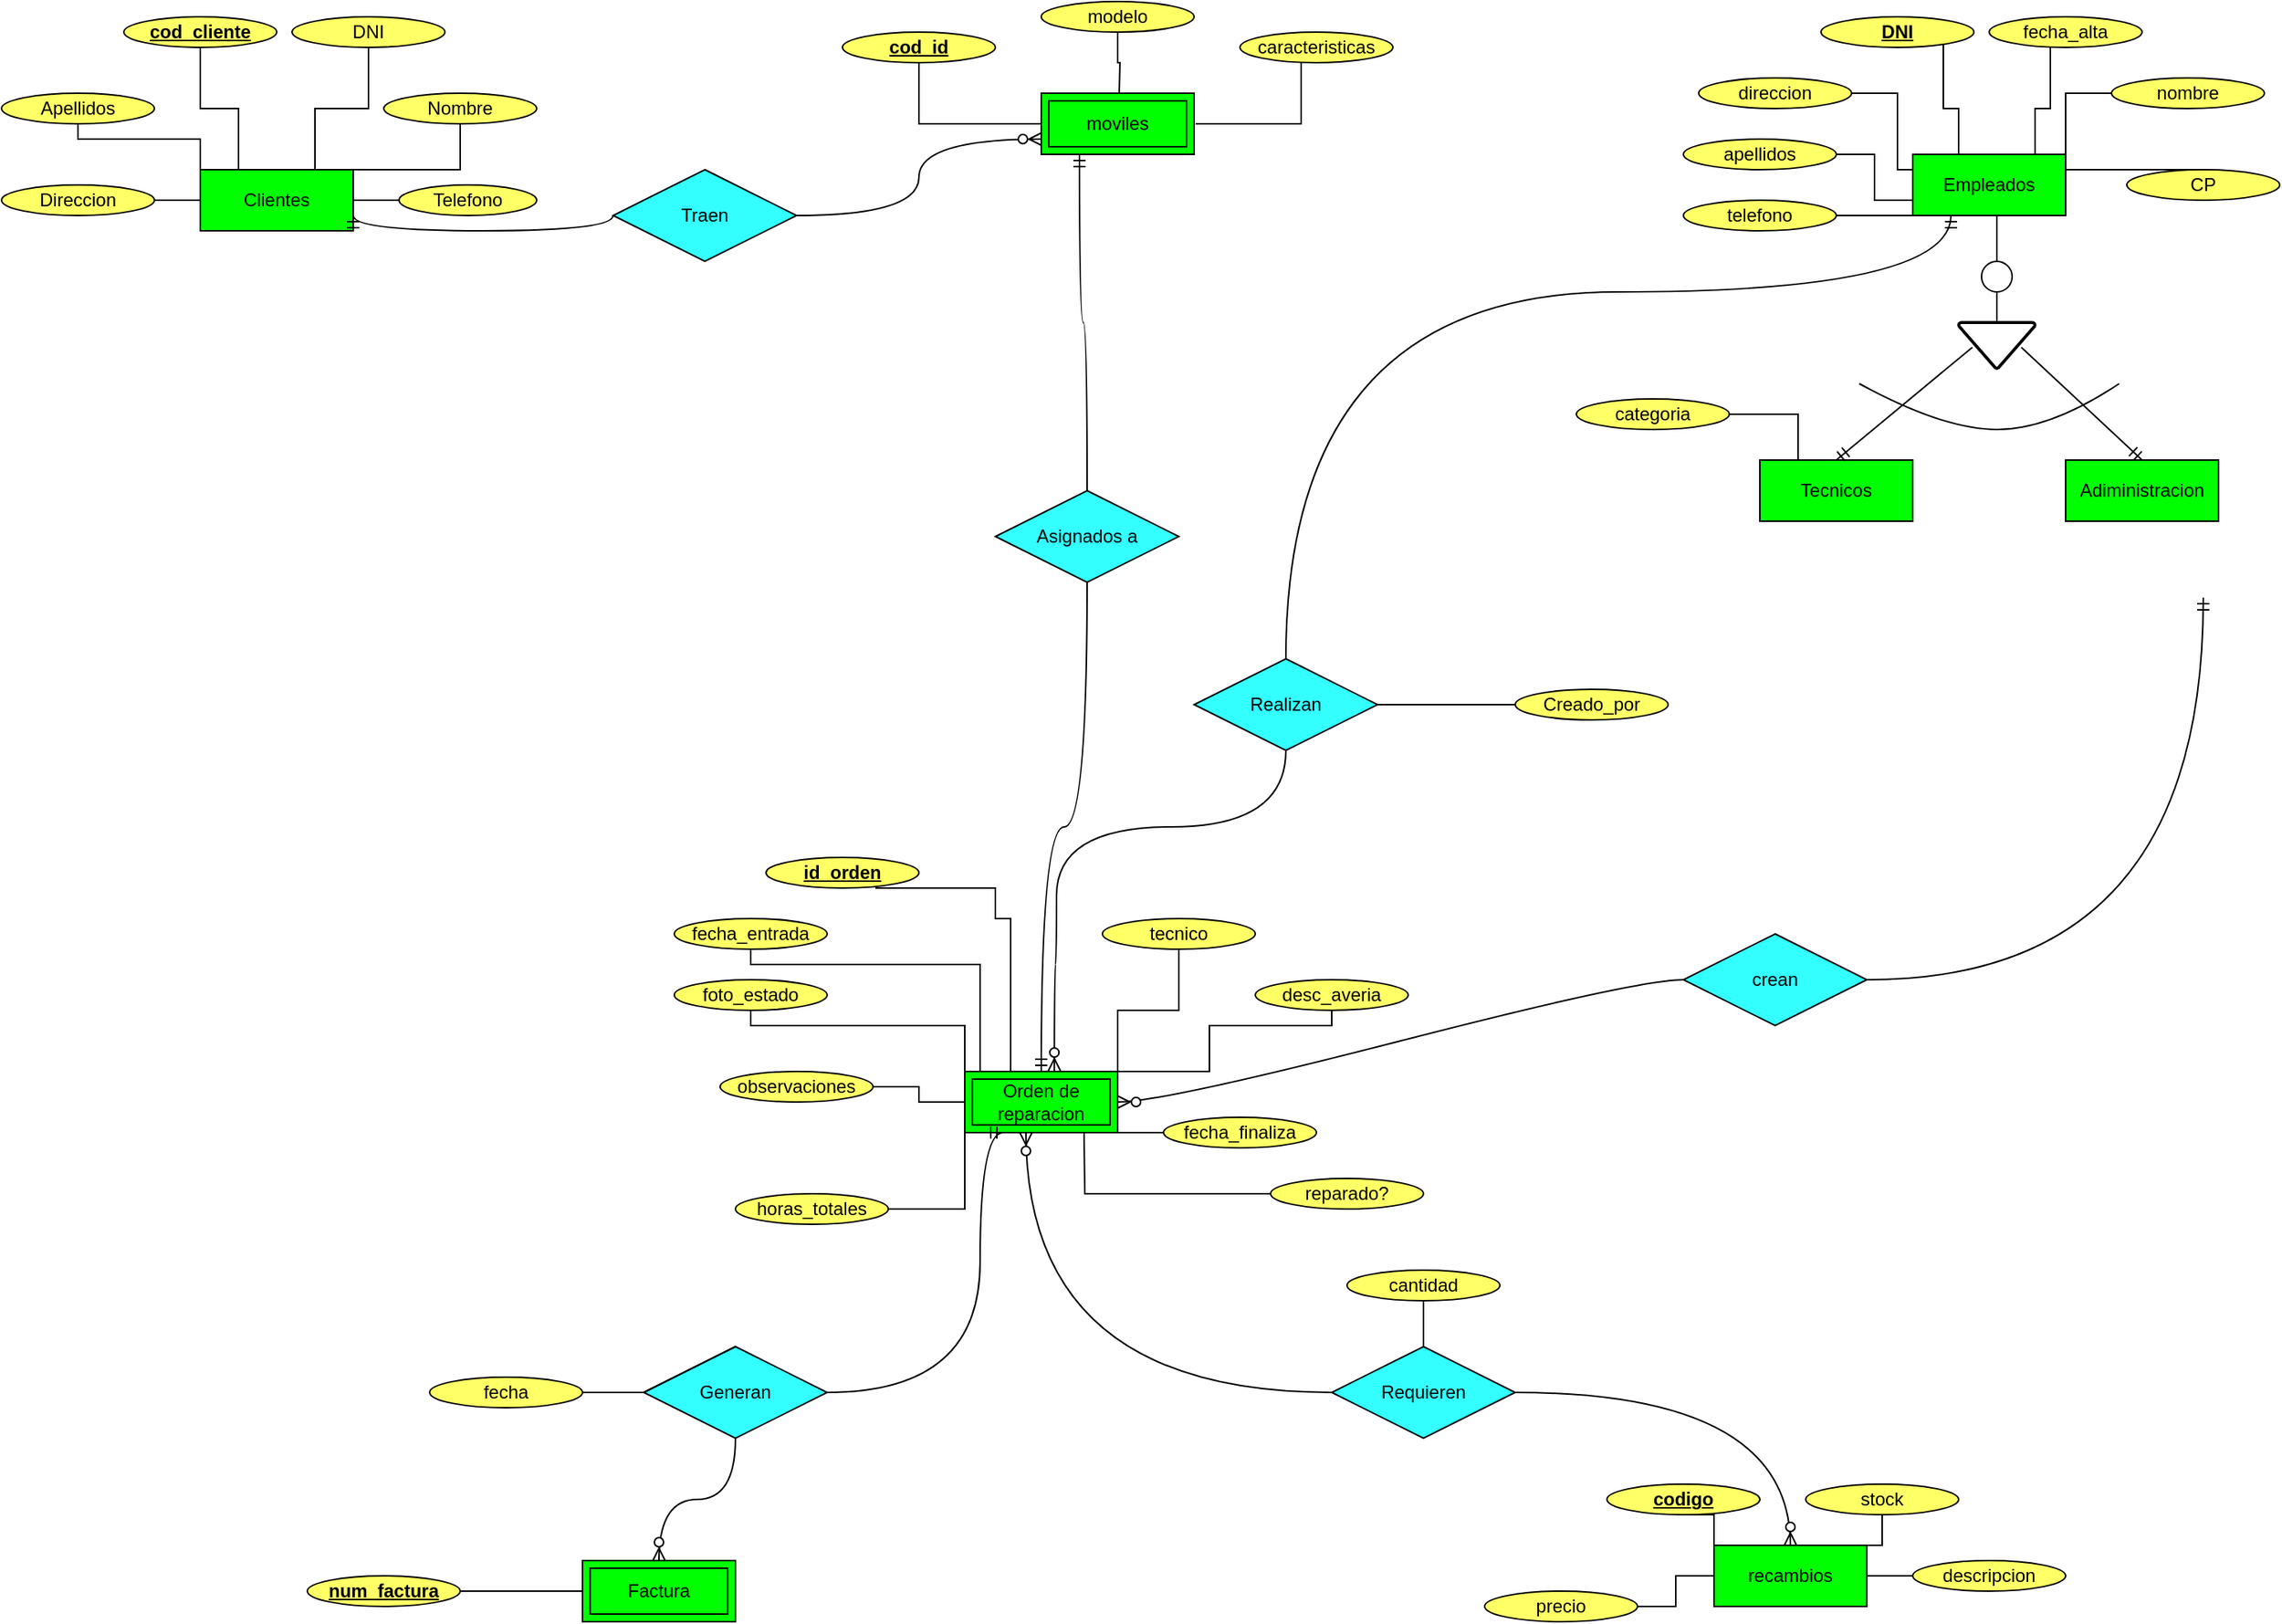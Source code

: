<mxfile version="20.3.0" type="device"><diagram id="C5RBs43oDa-KdzZeNtuy" name="Page-1"><mxGraphModel dx="943" dy="1230" grid="1" gridSize="10" guides="1" tooltips="1" connect="1" arrows="1" fold="1" page="1" pageScale="1" pageWidth="1600" pageHeight="1200" math="0" shadow="0"><root><mxCell id="WIyWlLk6GJQsqaUBKTNV-0"/><mxCell id="WIyWlLk6GJQsqaUBKTNV-1" parent="WIyWlLk6GJQsqaUBKTNV-0"/><mxCell id="R3kaOZERoae6fdx2HZM_-9" value="" style="edgeStyle=orthogonalEdgeStyle;fontSize=12;html=1;endArrow=ERzeroToMany;startArrow=none;rounded=0;curved=1;exitX=0.5;exitY=1;exitDx=0;exitDy=0;entryX=0.586;entryY=-0.01;entryDx=0;entryDy=0;entryPerimeter=0;" parent="WIyWlLk6GJQsqaUBKTNV-1" source="R3kaOZERoae6fdx2HZM_-8" target="Xgpi2IDvOryQFtdn2pMx-37" edge="1"><mxGeometry width="100" height="100" relative="1" as="geometry"><mxPoint x="501" y="381" as="sourcePoint"/><mxPoint x="740" y="700" as="targetPoint"/><Array as="points"><mxPoint x="890" y="570"/><mxPoint x="740" y="570"/><mxPoint x="740" y="660"/><mxPoint x="739" y="660"/></Array></mxGeometry></mxCell><mxCell id="j6VTlfBo22cfBNHT0khT-14" style="edgeStyle=orthogonalEdgeStyle;rounded=0;orthogonalLoop=1;jettySize=auto;html=1;entryX=0;entryY=0.5;entryDx=0;entryDy=0;endArrow=none;endFill=0;" parent="WIyWlLk6GJQsqaUBKTNV-1" source="EpGLU4D8-ue5hCiOP67A-0" target="j6VTlfBo22cfBNHT0khT-6" edge="1"><mxGeometry relative="1" as="geometry"/></mxCell><mxCell id="EpGLU4D8-ue5hCiOP67A-0" value="Clientes" style="whiteSpace=wrap;html=1;align=center;fillColor=#00FF00;" parent="WIyWlLk6GJQsqaUBKTNV-1" vertex="1"><mxGeometry x="180" y="140" width="100" height="40" as="geometry"/></mxCell><mxCell id="j6VTlfBo22cfBNHT0khT-29" value="" style="edgeStyle=orthogonalEdgeStyle;rounded=0;orthogonalLoop=1;jettySize=auto;html=1;endArrow=none;endFill=0;" parent="WIyWlLk6GJQsqaUBKTNV-1" source="Xgpi2IDvOryQFtdn2pMx-37" target="j6VTlfBo22cfBNHT0khT-21" edge="1"><mxGeometry relative="1" as="geometry"><mxPoint x="726" y="730" as="sourcePoint"/><Array as="points"><mxPoint x="690" y="660"/><mxPoint x="540" y="660"/></Array></mxGeometry></mxCell><mxCell id="EpGLU4D8-ue5hCiOP67A-8" value="Tecnicos" style="whiteSpace=wrap;html=1;align=center;fillColor=#00FF00;" parent="WIyWlLk6GJQsqaUBKTNV-1" vertex="1"><mxGeometry x="1200" y="330" width="100" height="40" as="geometry"/></mxCell><mxCell id="Xgpi2IDvOryQFtdn2pMx-35" style="edgeStyle=orthogonalEdgeStyle;rounded=0;orthogonalLoop=1;jettySize=auto;html=1;endArrow=none;endFill=0;entryX=0.25;entryY=0;entryDx=0;entryDy=0;" parent="WIyWlLk6GJQsqaUBKTNV-1" source="j6VTlfBo22cfBNHT0khT-0" target="EpGLU4D8-ue5hCiOP67A-0" edge="1"><mxGeometry relative="1" as="geometry"/></mxCell><mxCell id="j6VTlfBo22cfBNHT0khT-0" value="&lt;b&gt;cod_cliente&lt;/b&gt;" style="ellipse;whiteSpace=wrap;html=1;align=center;fontStyle=4;fillColor=#FFFF66;" parent="WIyWlLk6GJQsqaUBKTNV-1" vertex="1"><mxGeometry x="130" y="40" width="100" height="20" as="geometry"/></mxCell><mxCell id="j6VTlfBo22cfBNHT0khT-11" style="edgeStyle=orthogonalEdgeStyle;rounded=0;orthogonalLoop=1;jettySize=auto;html=1;entryX=0.75;entryY=0;entryDx=0;entryDy=0;endArrow=none;endFill=0;" parent="WIyWlLk6GJQsqaUBKTNV-1" source="j6VTlfBo22cfBNHT0khT-1" target="EpGLU4D8-ue5hCiOP67A-0" edge="1"><mxGeometry relative="1" as="geometry"/></mxCell><mxCell id="j6VTlfBo22cfBNHT0khT-1" value="DNI" style="ellipse;whiteSpace=wrap;html=1;align=center;fillColor=#FFFF66;" parent="WIyWlLk6GJQsqaUBKTNV-1" vertex="1"><mxGeometry x="240" y="40" width="100" height="20" as="geometry"/></mxCell><mxCell id="j6VTlfBo22cfBNHT0khT-7" style="edgeStyle=orthogonalEdgeStyle;rounded=0;orthogonalLoop=1;jettySize=auto;html=1;entryX=0;entryY=0;entryDx=0;entryDy=0;endArrow=none;endFill=0;" parent="WIyWlLk6GJQsqaUBKTNV-1" source="j6VTlfBo22cfBNHT0khT-3" target="EpGLU4D8-ue5hCiOP67A-0" edge="1"><mxGeometry relative="1" as="geometry"><Array as="points"><mxPoint x="100" y="120"/><mxPoint x="180" y="120"/></Array></mxGeometry></mxCell><mxCell id="j6VTlfBo22cfBNHT0khT-3" value="Apellidos" style="ellipse;whiteSpace=wrap;html=1;align=center;fillColor=#FFFF66;" parent="WIyWlLk6GJQsqaUBKTNV-1" vertex="1"><mxGeometry x="50" y="90" width="100" height="20" as="geometry"/></mxCell><mxCell id="j6VTlfBo22cfBNHT0khT-13" style="edgeStyle=orthogonalEdgeStyle;rounded=0;orthogonalLoop=1;jettySize=auto;html=1;entryX=1;entryY=0;entryDx=0;entryDy=0;endArrow=none;endFill=0;" parent="WIyWlLk6GJQsqaUBKTNV-1" source="j6VTlfBo22cfBNHT0khT-4" target="EpGLU4D8-ue5hCiOP67A-0" edge="1"><mxGeometry relative="1" as="geometry"><Array as="points"><mxPoint x="350" y="140"/></Array></mxGeometry></mxCell><mxCell id="j6VTlfBo22cfBNHT0khT-4" value="Nombre" style="ellipse;whiteSpace=wrap;html=1;align=center;fillColor=#FFFF66;" parent="WIyWlLk6GJQsqaUBKTNV-1" vertex="1"><mxGeometry x="300" y="90" width="100" height="20" as="geometry"/></mxCell><mxCell id="j6VTlfBo22cfBNHT0khT-8" value="" style="edgeStyle=orthogonalEdgeStyle;rounded=0;orthogonalLoop=1;jettySize=auto;html=1;endArrow=none;endFill=0;" parent="WIyWlLk6GJQsqaUBKTNV-1" source="j6VTlfBo22cfBNHT0khT-5" target="EpGLU4D8-ue5hCiOP67A-0" edge="1"><mxGeometry relative="1" as="geometry"/></mxCell><mxCell id="j6VTlfBo22cfBNHT0khT-5" value="Direccion" style="ellipse;whiteSpace=wrap;html=1;align=center;fillColor=#FFFF66;" parent="WIyWlLk6GJQsqaUBKTNV-1" vertex="1"><mxGeometry x="50" y="150" width="100" height="20" as="geometry"/></mxCell><mxCell id="j6VTlfBo22cfBNHT0khT-6" value="Telefono" style="ellipse;whiteSpace=wrap;html=1;align=center;fillColor=#FFFF66;" parent="WIyWlLk6GJQsqaUBKTNV-1" vertex="1"><mxGeometry x="310" y="150" width="90" height="20" as="geometry"/></mxCell><mxCell id="j6VTlfBo22cfBNHT0khT-18" style="edgeStyle=orthogonalEdgeStyle;rounded=0;orthogonalLoop=1;jettySize=auto;html=1;entryX=0;entryY=0.5;entryDx=0;entryDy=0;endArrow=none;endFill=0;" parent="WIyWlLk6GJQsqaUBKTNV-1" edge="1"><mxGeometry relative="1" as="geometry"><mxPoint x="651" y="70" as="sourcePoint"/><Array as="points"><mxPoint x="650" y="110"/></Array><mxPoint x="731" y="110" as="targetPoint"/></mxGeometry></mxCell><mxCell id="j6VTlfBo22cfBNHT0khT-20" value="" style="edgeStyle=orthogonalEdgeStyle;rounded=0;orthogonalLoop=1;jettySize=auto;html=1;endArrow=none;endFill=0;" parent="WIyWlLk6GJQsqaUBKTNV-1" source="j6VTlfBo22cfBNHT0khT-16" edge="1"><mxGeometry relative="1" as="geometry"><mxPoint x="781" y="90" as="targetPoint"/></mxGeometry></mxCell><mxCell id="j6VTlfBo22cfBNHT0khT-16" value="modelo" style="ellipse;whiteSpace=wrap;html=1;align=center;fillColor=#FFFF66;" parent="WIyWlLk6GJQsqaUBKTNV-1" vertex="1"><mxGeometry x="730" y="30" width="100" height="20" as="geometry"/></mxCell><mxCell id="j6VTlfBo22cfBNHT0khT-19" style="edgeStyle=orthogonalEdgeStyle;rounded=0;orthogonalLoop=1;jettySize=auto;html=1;entryX=1;entryY=0.5;entryDx=0;entryDy=0;endArrow=none;endFill=0;" parent="WIyWlLk6GJQsqaUBKTNV-1" source="j6VTlfBo22cfBNHT0khT-17" edge="1"><mxGeometry relative="1" as="geometry"><Array as="points"><mxPoint x="900" y="110"/></Array><mxPoint x="831" y="110" as="targetPoint"/></mxGeometry></mxCell><mxCell id="j6VTlfBo22cfBNHT0khT-17" value="caracteristicas" style="ellipse;whiteSpace=wrap;html=1;align=center;fillColor=#FFFF66;" parent="WIyWlLk6GJQsqaUBKTNV-1" vertex="1"><mxGeometry x="860" y="50" width="100" height="20" as="geometry"/></mxCell><mxCell id="j6VTlfBo22cfBNHT0khT-21" value="fecha_entrada" style="ellipse;whiteSpace=wrap;html=1;align=center;fillColor=#FFFF66;" parent="WIyWlLk6GJQsqaUBKTNV-1" vertex="1"><mxGeometry x="490" y="630" width="100" height="20" as="geometry"/></mxCell><mxCell id="j6VTlfBo22cfBNHT0khT-30" style="edgeStyle=orthogonalEdgeStyle;rounded=0;orthogonalLoop=1;jettySize=auto;html=1;entryX=0;entryY=0;entryDx=0;entryDy=0;endArrow=none;endFill=0;" parent="WIyWlLk6GJQsqaUBKTNV-1" source="j6VTlfBo22cfBNHT0khT-22" target="Xgpi2IDvOryQFtdn2pMx-37" edge="1"><mxGeometry relative="1" as="geometry"><Array as="points"><mxPoint x="540" y="700"/><mxPoint x="680" y="700"/></Array><mxPoint x="676" y="730" as="targetPoint"/></mxGeometry></mxCell><mxCell id="j6VTlfBo22cfBNHT0khT-22" value="foto_estado" style="ellipse;whiteSpace=wrap;html=1;align=center;fillColor=#FFFF66;" parent="WIyWlLk6GJQsqaUBKTNV-1" vertex="1"><mxGeometry x="490" y="670" width="100" height="20" as="geometry"/></mxCell><mxCell id="j6VTlfBo22cfBNHT0khT-32" style="edgeStyle=orthogonalEdgeStyle;rounded=0;orthogonalLoop=1;jettySize=auto;html=1;endArrow=none;endFill=0;entryX=1;entryY=0;entryDx=0;entryDy=0;" parent="WIyWlLk6GJQsqaUBKTNV-1" source="j6VTlfBo22cfBNHT0khT-24" edge="1"><mxGeometry relative="1" as="geometry"><mxPoint x="776" y="730" as="targetPoint"/><Array as="points"><mxPoint x="920" y="700"/><mxPoint x="840" y="700"/><mxPoint x="840" y="730"/></Array></mxGeometry></mxCell><mxCell id="j6VTlfBo22cfBNHT0khT-24" value="desc_averia" style="ellipse;whiteSpace=wrap;html=1;align=center;fillColor=#FFFF66;" parent="WIyWlLk6GJQsqaUBKTNV-1" vertex="1"><mxGeometry x="870" y="670" width="100" height="20" as="geometry"/></mxCell><mxCell id="j6VTlfBo22cfBNHT0khT-33" value="" style="edgeStyle=orthogonalEdgeStyle;rounded=0;orthogonalLoop=1;jettySize=auto;html=1;endArrow=none;endFill=0;entryX=1;entryY=1;entryDx=0;entryDy=0;" parent="WIyWlLk6GJQsqaUBKTNV-1" source="j6VTlfBo22cfBNHT0khT-25" target="Xgpi2IDvOryQFtdn2pMx-37" edge="1"><mxGeometry relative="1" as="geometry"><mxPoint x="776" y="750" as="targetPoint"/><Array as="points"><mxPoint x="790" y="770"/><mxPoint x="790" y="770"/></Array></mxGeometry></mxCell><mxCell id="j6VTlfBo22cfBNHT0khT-25" value="fecha_finaliza" style="ellipse;whiteSpace=wrap;html=1;align=center;fillColor=#FFFF66;" parent="WIyWlLk6GJQsqaUBKTNV-1" vertex="1"><mxGeometry x="810" y="760" width="100" height="20" as="geometry"/></mxCell><mxCell id="j6VTlfBo22cfBNHT0khT-34" style="edgeStyle=orthogonalEdgeStyle;rounded=0;orthogonalLoop=1;jettySize=auto;html=1;entryX=0;entryY=1;entryDx=0;entryDy=0;endArrow=none;endFill=0;exitX=1;exitY=0.5;exitDx=0;exitDy=0;" parent="WIyWlLk6GJQsqaUBKTNV-1" source="j6VTlfBo22cfBNHT0khT-26" target="Xgpi2IDvOryQFtdn2pMx-37" edge="1"><mxGeometry relative="1" as="geometry"><Array as="points"><mxPoint x="680" y="820"/></Array><mxPoint x="701" y="770" as="targetPoint"/></mxGeometry></mxCell><mxCell id="j6VTlfBo22cfBNHT0khT-26" value="horas_totales" style="ellipse;whiteSpace=wrap;html=1;align=center;fillColor=#FFFF66;" parent="WIyWlLk6GJQsqaUBKTNV-1" vertex="1"><mxGeometry x="530" y="810" width="100" height="20" as="geometry"/></mxCell><mxCell id="j6VTlfBo22cfBNHT0khT-35" style="edgeStyle=orthogonalEdgeStyle;rounded=0;orthogonalLoop=1;jettySize=auto;html=1;entryX=0.82;entryY=1;entryDx=0;entryDy=0;entryPerimeter=0;endArrow=none;endFill=0;" parent="WIyWlLk6GJQsqaUBKTNV-1" source="j6VTlfBo22cfBNHT0khT-27" edge="1"><mxGeometry relative="1" as="geometry"><mxPoint x="758" y="770" as="targetPoint"/></mxGeometry></mxCell><mxCell id="j6VTlfBo22cfBNHT0khT-27" value="reparado?" style="ellipse;whiteSpace=wrap;html=1;align=center;fillColor=#FFFF66;" parent="WIyWlLk6GJQsqaUBKTNV-1" vertex="1"><mxGeometry x="880" y="800" width="100" height="20" as="geometry"/></mxCell><mxCell id="j6VTlfBo22cfBNHT0khT-31" value="" style="edgeStyle=orthogonalEdgeStyle;rounded=0;orthogonalLoop=1;jettySize=auto;html=1;endArrow=none;endFill=0;entryX=0;entryY=0.5;entryDx=0;entryDy=0;" parent="WIyWlLk6GJQsqaUBKTNV-1" source="j6VTlfBo22cfBNHT0khT-28" target="Xgpi2IDvOryQFtdn2pMx-37" edge="1"><mxGeometry relative="1" as="geometry"><mxPoint x="676" y="750" as="targetPoint"/></mxGeometry></mxCell><mxCell id="j6VTlfBo22cfBNHT0khT-28" value="observaciones" style="ellipse;whiteSpace=wrap;html=1;align=center;fillColor=#FFFF66;" parent="WIyWlLk6GJQsqaUBKTNV-1" vertex="1"><mxGeometry x="520" y="730" width="100" height="20" as="geometry"/></mxCell><mxCell id="j6VTlfBo22cfBNHT0khT-36" value="&lt;b&gt;cod_id&lt;/b&gt;" style="ellipse;whiteSpace=wrap;html=1;align=center;fontStyle=4;fillColor=#FFFF66;" parent="WIyWlLk6GJQsqaUBKTNV-1" vertex="1"><mxGeometry x="600" y="50" width="100" height="20" as="geometry"/></mxCell><mxCell id="j6VTlfBo22cfBNHT0khT-38" style="edgeStyle=orthogonalEdgeStyle;rounded=0;orthogonalLoop=1;jettySize=auto;html=1;entryX=1;entryY=0;entryDx=0;entryDy=0;endArrow=none;endFill=0;exitX=0.5;exitY=1;exitDx=0;exitDy=0;" parent="WIyWlLk6GJQsqaUBKTNV-1" source="fPmkA_20vy4M0zo-VJcC-0" target="Xgpi2IDvOryQFtdn2pMx-37" edge="1"><mxGeometry relative="1" as="geometry"><mxPoint x="816" y="650" as="sourcePoint"/><mxPoint x="751" y="730" as="targetPoint"/><Array as="points"><mxPoint x="820" y="650"/><mxPoint x="820" y="690"/><mxPoint x="780" y="690"/></Array></mxGeometry></mxCell><mxCell id="j6VTlfBo22cfBNHT0khT-39" value="recambios" style="whiteSpace=wrap;html=1;align=center;fillColor=#00FF00;" parent="WIyWlLk6GJQsqaUBKTNV-1" vertex="1"><mxGeometry x="1170" y="1040" width="100" height="40" as="geometry"/></mxCell><mxCell id="Xgpi2IDvOryQFtdn2pMx-25" style="edgeStyle=orthogonalEdgeStyle;rounded=0;orthogonalLoop=1;jettySize=auto;html=1;endArrow=none;endFill=0;entryX=0;entryY=0;entryDx=0;entryDy=0;exitX=0.5;exitY=1;exitDx=0;exitDy=0;" parent="WIyWlLk6GJQsqaUBKTNV-1" source="Xgpi2IDvOryQFtdn2pMx-20" target="j6VTlfBo22cfBNHT0khT-39" edge="1"><mxGeometry relative="1" as="geometry"><mxPoint x="1170" y="1041" as="targetPoint"/></mxGeometry></mxCell><mxCell id="Xgpi2IDvOryQFtdn2pMx-20" value="&lt;b&gt;codigo&lt;/b&gt;" style="ellipse;whiteSpace=wrap;html=1;align=center;fontStyle=4;fillColor=#FFFF66;" parent="WIyWlLk6GJQsqaUBKTNV-1" vertex="1"><mxGeometry x="1100" y="1000" width="100" height="20" as="geometry"/></mxCell><mxCell id="Xgpi2IDvOryQFtdn2pMx-27" value="" style="edgeStyle=orthogonalEdgeStyle;rounded=0;orthogonalLoop=1;jettySize=auto;html=1;endArrow=none;endFill=0;exitX=0;exitY=0.5;exitDx=0;exitDy=0;entryX=1;entryY=0.5;entryDx=0;entryDy=0;" parent="WIyWlLk6GJQsqaUBKTNV-1" source="Xgpi2IDvOryQFtdn2pMx-22" target="j6VTlfBo22cfBNHT0khT-39" edge="1"><mxGeometry relative="1" as="geometry"/></mxCell><mxCell id="Xgpi2IDvOryQFtdn2pMx-22" value="descripcion" style="ellipse;whiteSpace=wrap;html=1;align=center;fillColor=#FFFF66;" parent="WIyWlLk6GJQsqaUBKTNV-1" vertex="1"><mxGeometry x="1300" y="1050" width="100" height="20" as="geometry"/></mxCell><mxCell id="Xgpi2IDvOryQFtdn2pMx-26" style="edgeStyle=orthogonalEdgeStyle;rounded=0;orthogonalLoop=1;jettySize=auto;html=1;entryX=1;entryY=0;entryDx=0;entryDy=0;endArrow=none;endFill=0;" parent="WIyWlLk6GJQsqaUBKTNV-1" source="Xgpi2IDvOryQFtdn2pMx-23" target="j6VTlfBo22cfBNHT0khT-39" edge="1"><mxGeometry relative="1" as="geometry"/></mxCell><mxCell id="Xgpi2IDvOryQFtdn2pMx-23" value="stock" style="ellipse;whiteSpace=wrap;html=1;align=center;fillColor=#FFFF66;" parent="WIyWlLk6GJQsqaUBKTNV-1" vertex="1"><mxGeometry x="1230" y="1000" width="100" height="20" as="geometry"/></mxCell><mxCell id="R3kaOZERoae6fdx2HZM_-11" style="edgeStyle=orthogonalEdgeStyle;rounded=0;orthogonalLoop=1;jettySize=auto;html=1;entryX=0;entryY=0.5;entryDx=0;entryDy=0;endArrow=none;endFill=0;exitX=1;exitY=0.5;exitDx=0;exitDy=0;" parent="WIyWlLk6GJQsqaUBKTNV-1" source="Xgpi2IDvOryQFtdn2pMx-24" target="j6VTlfBo22cfBNHT0khT-39" edge="1"><mxGeometry relative="1" as="geometry"/></mxCell><mxCell id="Xgpi2IDvOryQFtdn2pMx-24" value="precio" style="ellipse;whiteSpace=wrap;html=1;align=center;fillColor=#FFFF66;" parent="WIyWlLk6GJQsqaUBKTNV-1" vertex="1"><mxGeometry x="1020" y="1070" width="100" height="20" as="geometry"/></mxCell><mxCell id="Xgpi2IDvOryQFtdn2pMx-41" style="edgeStyle=orthogonalEdgeStyle;rounded=0;orthogonalLoop=1;jettySize=auto;html=1;entryX=0;entryY=0.5;entryDx=0;entryDy=0;endArrow=none;endFill=0;" parent="WIyWlLk6GJQsqaUBKTNV-1" source="Xgpi2IDvOryQFtdn2pMx-29" target="Xgpi2IDvOryQFtdn2pMx-38" edge="1"><mxGeometry relative="1" as="geometry"/></mxCell><mxCell id="Xgpi2IDvOryQFtdn2pMx-29" value="&lt;b&gt;num_factura&lt;/b&gt;" style="ellipse;whiteSpace=wrap;html=1;align=center;fontStyle=4;fillColor=#FFFF66;" parent="WIyWlLk6GJQsqaUBKTNV-1" vertex="1"><mxGeometry x="250" y="1060" width="100" height="20" as="geometry"/></mxCell><mxCell id="Xgpi2IDvOryQFtdn2pMx-42" style="edgeStyle=orthogonalEdgeStyle;rounded=0;orthogonalLoop=1;jettySize=auto;html=1;entryX=0;entryY=0.5;entryDx=0;entryDy=0;endArrow=none;endFill=0;" parent="WIyWlLk6GJQsqaUBKTNV-1" source="Xgpi2IDvOryQFtdn2pMx-30" target="R3kaOZERoae6fdx2HZM_-19" edge="1"><mxGeometry relative="1" as="geometry"/></mxCell><mxCell id="Xgpi2IDvOryQFtdn2pMx-30" value="fecha" style="ellipse;whiteSpace=wrap;html=1;align=center;fillColor=#FFFF66;" parent="WIyWlLk6GJQsqaUBKTNV-1" vertex="1"><mxGeometry x="330" y="930" width="100" height="20" as="geometry"/></mxCell><mxCell id="Xgpi2IDvOryQFtdn2pMx-36" value="moviles" style="shape=ext;margin=3;double=1;whiteSpace=wrap;html=1;align=center;fillColor=#00FF00;" parent="WIyWlLk6GJQsqaUBKTNV-1" vertex="1"><mxGeometry x="730" y="90" width="100" height="40" as="geometry"/></mxCell><mxCell id="Xgpi2IDvOryQFtdn2pMx-37" value="Orden de reparacion" style="shape=ext;margin=3;double=1;whiteSpace=wrap;html=1;align=center;gradientColor=none;fillColor=#00FF00;" parent="WIyWlLk6GJQsqaUBKTNV-1" vertex="1"><mxGeometry x="680" y="730" width="100" height="40" as="geometry"/></mxCell><mxCell id="Xgpi2IDvOryQFtdn2pMx-38" value="Factura" style="shape=ext;margin=3;double=1;whiteSpace=wrap;html=1;align=center;gradientColor=none;fillColor=#00FF00;" parent="WIyWlLk6GJQsqaUBKTNV-1" vertex="1"><mxGeometry x="430" y="1050" width="100" height="40" as="geometry"/></mxCell><mxCell id="fPmkA_20vy4M0zo-VJcC-0" value="tecnico" style="ellipse;whiteSpace=wrap;html=1;align=center;fillColor=#FFFF66;" parent="WIyWlLk6GJQsqaUBKTNV-1" vertex="1"><mxGeometry x="770" y="630" width="100" height="20" as="geometry"/></mxCell><mxCell id="R3kaOZERoae6fdx2HZM_-1" style="edgeStyle=orthogonalEdgeStyle;rounded=0;orthogonalLoop=1;jettySize=auto;html=1;entryX=0.25;entryY=0;entryDx=0;entryDy=0;endArrow=none;endFill=0;exitX=0.72;exitY=0.95;exitDx=0;exitDy=0;exitPerimeter=0;" parent="WIyWlLk6GJQsqaUBKTNV-1" source="R3kaOZERoae6fdx2HZM_-0" target="Xgpi2IDvOryQFtdn2pMx-37" edge="1"><mxGeometry relative="1" as="geometry"><Array as="points"><mxPoint x="700" y="610"/><mxPoint x="700" y="630"/><mxPoint x="710" y="630"/></Array><mxPoint x="690" y="650" as="sourcePoint"/></mxGeometry></mxCell><mxCell id="R3kaOZERoae6fdx2HZM_-0" value="&lt;b&gt;id_orden&lt;/b&gt;" style="ellipse;whiteSpace=wrap;html=1;align=center;fontStyle=4;fillColor=#FFFF66;" parent="WIyWlLk6GJQsqaUBKTNV-1" vertex="1"><mxGeometry x="550" y="590" width="100" height="20" as="geometry"/></mxCell><mxCell id="R3kaOZERoae6fdx2HZM_-5" value="" style="edgeStyle=orthogonalEdgeStyle;fontSize=12;html=1;endArrow=ERzeroToMany;startArrow=none;rounded=0;exitX=1;exitY=0.5;exitDx=0;exitDy=0;entryX=0;entryY=0.75;entryDx=0;entryDy=0;curved=1;" parent="WIyWlLk6GJQsqaUBKTNV-1" source="R3kaOZERoae6fdx2HZM_-2" target="Xgpi2IDvOryQFtdn2pMx-36" edge="1"><mxGeometry width="100" height="100" relative="1" as="geometry"><mxPoint x="286" y="121" as="sourcePoint"/><mxPoint x="386" y="21" as="targetPoint"/></mxGeometry></mxCell><mxCell id="R3kaOZERoae6fdx2HZM_-2" value="Traen" style="shape=rhombus;perimeter=rhombusPerimeter;whiteSpace=wrap;html=1;align=center;fillColor=#33FFFF;" parent="WIyWlLk6GJQsqaUBKTNV-1" vertex="1"><mxGeometry x="450" y="140" width="120" height="60" as="geometry"/></mxCell><mxCell id="R3kaOZERoae6fdx2HZM_-8" value="Realizan" style="shape=rhombus;perimeter=rhombusPerimeter;whiteSpace=wrap;html=1;align=center;fillColor=#33FFFF;" parent="WIyWlLk6GJQsqaUBKTNV-1" vertex="1"><mxGeometry x="830" y="460" width="120" height="60" as="geometry"/></mxCell><mxCell id="R3kaOZERoae6fdx2HZM_-12" value="" style="edgeStyle=orthogonalEdgeStyle;fontSize=12;html=1;endArrow=none;startArrow=ERmandOne;rounded=0;exitX=0.25;exitY=1;exitDx=0;exitDy=0;entryX=0.5;entryY=0;entryDx=0;entryDy=0;curved=1;" parent="WIyWlLk6GJQsqaUBKTNV-1" source="BeIvwaTFbkk_a4rHVheu-7" target="R3kaOZERoae6fdx2HZM_-8" edge="1"><mxGeometry width="100" height="100" relative="1" as="geometry"><mxPoint x="236" y="450" as="sourcePoint"/><mxPoint x="856" y="460" as="targetPoint"/><Array as="points"><mxPoint x="1325" y="220"/><mxPoint x="890" y="220"/></Array></mxGeometry></mxCell><mxCell id="R3kaOZERoae6fdx2HZM_-15" value="Requieren" style="shape=rhombus;perimeter=rhombusPerimeter;whiteSpace=wrap;html=1;align=center;fillColor=#33FFFF;" parent="WIyWlLk6GJQsqaUBKTNV-1" vertex="1"><mxGeometry x="920" y="910" width="120" height="60" as="geometry"/></mxCell><mxCell id="R3kaOZERoae6fdx2HZM_-16" value="" style="edgeStyle=orthogonalEdgeStyle;fontSize=12;html=1;endArrow=ERzeroToMany;endFill=1;rounded=0;curved=1;exitX=0;exitY=0.5;exitDx=0;exitDy=0;" parent="WIyWlLk6GJQsqaUBKTNV-1" source="R3kaOZERoae6fdx2HZM_-15" target="Xgpi2IDvOryQFtdn2pMx-37" edge="1"><mxGeometry width="100" height="100" relative="1" as="geometry"><mxPoint x="994" y="481" as="sourcePoint"/><mxPoint x="720" y="810" as="targetPoint"/><Array as="points"><mxPoint x="720" y="940"/></Array></mxGeometry></mxCell><mxCell id="R3kaOZERoae6fdx2HZM_-17" value="" style="edgeStyle=orthogonalEdgeStyle;fontSize=12;html=1;endArrow=ERzeroToMany;endFill=1;rounded=0;curved=1;entryX=0.5;entryY=0;entryDx=0;entryDy=0;exitX=1;exitY=0.5;exitDx=0;exitDy=0;" parent="WIyWlLk6GJQsqaUBKTNV-1" source="R3kaOZERoae6fdx2HZM_-15" target="j6VTlfBo22cfBNHT0khT-39" edge="1"><mxGeometry width="100" height="100" relative="1" as="geometry"><mxPoint x="1185" y="962" as="sourcePoint"/><mxPoint x="1185" y="861" as="targetPoint"/></mxGeometry></mxCell><mxCell id="R3kaOZERoae6fdx2HZM_-18" value="" style="edgeStyle=orthogonalEdgeStyle;fontSize=12;html=1;endArrow=ERmandOne;rounded=0;curved=1;entryX=1;entryY=0.75;entryDx=0;entryDy=0;exitX=0;exitY=0.5;exitDx=0;exitDy=0;" parent="WIyWlLk6GJQsqaUBKTNV-1" source="R3kaOZERoae6fdx2HZM_-2" target="EpGLU4D8-ue5hCiOP67A-0" edge="1"><mxGeometry width="100" height="100" relative="1" as="geometry"><mxPoint x="395" y="299" as="sourcePoint"/><mxPoint x="495" y="199" as="targetPoint"/><Array as="points"><mxPoint x="450" y="180"/><mxPoint x="280" y="180"/></Array></mxGeometry></mxCell><mxCell id="R3kaOZERoae6fdx2HZM_-19" value="Generan" style="shape=rhombus;perimeter=rhombusPerimeter;whiteSpace=wrap;html=1;align=center;fillColor=#33FFFF;" parent="WIyWlLk6GJQsqaUBKTNV-1" vertex="1"><mxGeometry x="470" y="910" width="120" height="60" as="geometry"/></mxCell><mxCell id="R3kaOZERoae6fdx2HZM_-20" value="" style="edgeStyle=orthogonalEdgeStyle;fontSize=12;html=1;endArrow=ERmandOne;rounded=0;curved=1;entryX=0.25;entryY=1;entryDx=0;entryDy=0;exitX=1;exitY=0.5;exitDx=0;exitDy=0;" parent="WIyWlLk6GJQsqaUBKTNV-1" source="R3kaOZERoae6fdx2HZM_-19" target="Xgpi2IDvOryQFtdn2pMx-37" edge="1"><mxGeometry width="100" height="100" relative="1" as="geometry"><mxPoint x="579" y="531" as="sourcePoint"/><mxPoint x="679" y="431" as="targetPoint"/><Array as="points"><mxPoint x="690" y="940"/><mxPoint x="690" y="770"/></Array></mxGeometry></mxCell><mxCell id="R3kaOZERoae6fdx2HZM_-26" value="" style="edgeStyle=orthogonalEdgeStyle;fontSize=12;html=1;endArrow=ERmandOne;rounded=0;curved=1;entryX=0.25;entryY=1;entryDx=0;entryDy=0;exitX=0.5;exitY=0;exitDx=0;exitDy=0;" parent="WIyWlLk6GJQsqaUBKTNV-1" source="H5Hl3O7vHP5taEDsqnTO-0" target="Xgpi2IDvOryQFtdn2pMx-36" edge="1"><mxGeometry width="100" height="100" relative="1" as="geometry"><mxPoint x="1010" y="150" as="sourcePoint"/><mxPoint x="909" y="129.97" as="targetPoint"/></mxGeometry></mxCell><mxCell id="R3kaOZERoae6fdx2HZM_-27" value="" style="edgeStyle=orthogonalEdgeStyle;fontSize=12;html=1;endArrow=ERmandOne;rounded=0;curved=1;entryX=0.5;entryY=0;entryDx=0;entryDy=0;exitX=0.5;exitY=1;exitDx=0;exitDy=0;" parent="WIyWlLk6GJQsqaUBKTNV-1" source="H5Hl3O7vHP5taEDsqnTO-0" target="Xgpi2IDvOryQFtdn2pMx-37" edge="1"><mxGeometry width="100" height="100" relative="1" as="geometry"><mxPoint x="950.0" y="180.0" as="sourcePoint"/><mxPoint x="909" y="170" as="targetPoint"/></mxGeometry></mxCell><mxCell id="BeIvwaTFbkk_a4rHVheu-4" value="" style="edgeStyle=orthogonalEdgeStyle;rounded=0;orthogonalLoop=1;jettySize=auto;html=1;endArrow=none;endFill=0;entryX=0.5;entryY=0;entryDx=0;entryDy=0;exitX=0.5;exitY=1;exitDx=0;exitDy=0;" parent="WIyWlLk6GJQsqaUBKTNV-1" source="BeIvwaTFbkk_a4rHVheu-0" target="R3kaOZERoae6fdx2HZM_-15" edge="1"><mxGeometry relative="1" as="geometry"/></mxCell><mxCell id="BeIvwaTFbkk_a4rHVheu-0" value="cantidad" style="ellipse;whiteSpace=wrap;html=1;align=center;fillColor=#FFFF66;" parent="WIyWlLk6GJQsqaUBKTNV-1" vertex="1"><mxGeometry x="930" y="860" width="100" height="20" as="geometry"/></mxCell><mxCell id="BeIvwaTFbkk_a4rHVheu-5" value="" style="edgeStyle=orthogonalEdgeStyle;fontSize=12;html=1;endArrow=ERzeroToMany;endFill=1;rounded=0;curved=1;exitX=0.5;exitY=1;exitDx=0;exitDy=0;" parent="WIyWlLk6GJQsqaUBKTNV-1" source="R3kaOZERoae6fdx2HZM_-19" target="Xgpi2IDvOryQFtdn2pMx-38" edge="1"><mxGeometry width="100" height="100" relative="1" as="geometry"><mxPoint x="1581" y="1370" as="sourcePoint"/><mxPoint x="1681" y="1270" as="targetPoint"/></mxGeometry></mxCell><mxCell id="BeIvwaTFbkk_a4rHVheu-6" value="Adiministracion" style="whiteSpace=wrap;html=1;align=center;fillColor=#00FF00;" parent="WIyWlLk6GJQsqaUBKTNV-1" vertex="1"><mxGeometry x="1400" y="330" width="100" height="40" as="geometry"/></mxCell><mxCell id="BeIvwaTFbkk_a4rHVheu-7" value="Empleados" style="whiteSpace=wrap;html=1;align=center;fillColor=#00FF00;" parent="WIyWlLk6GJQsqaUBKTNV-1" vertex="1"><mxGeometry x="1300" y="130" width="100" height="40" as="geometry"/></mxCell><mxCell id="H5Hl3O7vHP5taEDsqnTO-10" style="rounded=0;orthogonalLoop=1;jettySize=auto;html=1;entryX=0.25;entryY=0;entryDx=0;entryDy=0;edgeStyle=orthogonalEdgeStyle;endArrow=none;endFill=0;" parent="WIyWlLk6GJQsqaUBKTNV-1" source="BeIvwaTFbkk_a4rHVheu-8" target="BeIvwaTFbkk_a4rHVheu-7" edge="1"><mxGeometry relative="1" as="geometry"><Array as="points"><mxPoint x="1320" y="100"/><mxPoint x="1330" y="100"/></Array></mxGeometry></mxCell><mxCell id="BeIvwaTFbkk_a4rHVheu-8" value="&lt;b&gt;DNI&lt;/b&gt;" style="ellipse;whiteSpace=wrap;html=1;align=center;fontStyle=4;fillColor=#FFFF66;" parent="WIyWlLk6GJQsqaUBKTNV-1" vertex="1"><mxGeometry x="1240" y="40" width="100" height="20" as="geometry"/></mxCell><mxCell id="H5Hl3O7vHP5taEDsqnTO-12" style="rounded=0;orthogonalLoop=1;jettySize=auto;html=1;entryX=1;entryY=0;entryDx=0;entryDy=0;edgeStyle=orthogonalEdgeStyle;endArrow=none;endFill=0;" parent="WIyWlLk6GJQsqaUBKTNV-1" source="BeIvwaTFbkk_a4rHVheu-9" target="BeIvwaTFbkk_a4rHVheu-7" edge="1"><mxGeometry relative="1" as="geometry"/></mxCell><mxCell id="BeIvwaTFbkk_a4rHVheu-9" value="nombre" style="ellipse;whiteSpace=wrap;html=1;align=center;fillColor=#FFFF66;" parent="WIyWlLk6GJQsqaUBKTNV-1" vertex="1"><mxGeometry x="1430" y="80" width="100" height="20" as="geometry"/></mxCell><mxCell id="H5Hl3O7vHP5taEDsqnTO-8" style="rounded=0;orthogonalLoop=1;jettySize=auto;html=1;entryX=0;entryY=0.75;entryDx=0;entryDy=0;edgeStyle=orthogonalEdgeStyle;endArrow=none;endFill=0;" parent="WIyWlLk6GJQsqaUBKTNV-1" source="BeIvwaTFbkk_a4rHVheu-10" target="BeIvwaTFbkk_a4rHVheu-7" edge="1"><mxGeometry relative="1" as="geometry"/></mxCell><mxCell id="BeIvwaTFbkk_a4rHVheu-10" value="apellidos" style="ellipse;whiteSpace=wrap;html=1;align=center;fillColor=#FFFF66;" parent="WIyWlLk6GJQsqaUBKTNV-1" vertex="1"><mxGeometry x="1150" y="120" width="100" height="20" as="geometry"/></mxCell><mxCell id="H5Hl3O7vHP5taEDsqnTO-7" style="rounded=0;orthogonalLoop=1;jettySize=auto;html=1;entryX=0;entryY=1;entryDx=0;entryDy=0;edgeStyle=orthogonalEdgeStyle;endArrow=none;endFill=0;" parent="WIyWlLk6GJQsqaUBKTNV-1" source="BeIvwaTFbkk_a4rHVheu-11" target="BeIvwaTFbkk_a4rHVheu-7" edge="1"><mxGeometry relative="1" as="geometry"><Array as="points"><mxPoint x="1280" y="170"/><mxPoint x="1280" y="170"/></Array></mxGeometry></mxCell><mxCell id="BeIvwaTFbkk_a4rHVheu-11" value="telefono" style="ellipse;whiteSpace=wrap;html=1;align=center;fillColor=#FFFF66;" parent="WIyWlLk6GJQsqaUBKTNV-1" vertex="1"><mxGeometry x="1150" y="160" width="100" height="20" as="geometry"/></mxCell><mxCell id="H5Hl3O7vHP5taEDsqnTO-9" style="rounded=0;orthogonalLoop=1;jettySize=auto;html=1;entryX=0;entryY=0.25;entryDx=0;entryDy=0;edgeStyle=orthogonalEdgeStyle;endArrow=none;endFill=0;" parent="WIyWlLk6GJQsqaUBKTNV-1" source="BeIvwaTFbkk_a4rHVheu-12" target="BeIvwaTFbkk_a4rHVheu-7" edge="1"><mxGeometry relative="1" as="geometry"><Array as="points"><mxPoint x="1290" y="90"/><mxPoint x="1290" y="140"/></Array></mxGeometry></mxCell><mxCell id="BeIvwaTFbkk_a4rHVheu-12" value="direccion" style="ellipse;whiteSpace=wrap;html=1;align=center;fillColor=#FFFF66;" parent="WIyWlLk6GJQsqaUBKTNV-1" vertex="1"><mxGeometry x="1160" y="80" width="100" height="20" as="geometry"/></mxCell><mxCell id="H5Hl3O7vHP5taEDsqnTO-11" style="rounded=0;orthogonalLoop=1;jettySize=auto;html=1;entryX=0.75;entryY=0;entryDx=0;entryDy=0;edgeStyle=orthogonalEdgeStyle;endArrow=none;endFill=0;" parent="WIyWlLk6GJQsqaUBKTNV-1" source="BeIvwaTFbkk_a4rHVheu-13" target="BeIvwaTFbkk_a4rHVheu-7" edge="1"><mxGeometry relative="1" as="geometry"><Array as="points"><mxPoint x="1390" y="100"/><mxPoint x="1380" y="100"/></Array></mxGeometry></mxCell><mxCell id="BeIvwaTFbkk_a4rHVheu-13" value="fecha_alta" style="ellipse;whiteSpace=wrap;html=1;align=center;fillColor=#FFFF66;" parent="WIyWlLk6GJQsqaUBKTNV-1" vertex="1"><mxGeometry x="1350" y="40" width="100" height="20" as="geometry"/></mxCell><mxCell id="H5Hl3O7vHP5taEDsqnTO-13" style="rounded=0;orthogonalLoop=1;jettySize=auto;html=1;entryX=1;entryY=0.25;entryDx=0;entryDy=0;edgeStyle=orthogonalEdgeStyle;endArrow=none;endFill=0;" parent="WIyWlLk6GJQsqaUBKTNV-1" source="BeIvwaTFbkk_a4rHVheu-15" target="BeIvwaTFbkk_a4rHVheu-7" edge="1"><mxGeometry relative="1" as="geometry"><Array as="points"><mxPoint x="1420" y="140"/><mxPoint x="1420" y="140"/></Array></mxGeometry></mxCell><mxCell id="BeIvwaTFbkk_a4rHVheu-15" value="CP" style="ellipse;whiteSpace=wrap;html=1;align=center;fillColor=#FFFF66;" parent="WIyWlLk6GJQsqaUBKTNV-1" vertex="1"><mxGeometry x="1440" y="140" width="100" height="20" as="geometry"/></mxCell><mxCell id="H5Hl3O7vHP5taEDsqnTO-0" value="Asignados a" style="shape=rhombus;perimeter=rhombusPerimeter;whiteSpace=wrap;html=1;align=center;fillColor=#33FFFF;" parent="WIyWlLk6GJQsqaUBKTNV-1" vertex="1"><mxGeometry x="700" y="350" width="120" height="60" as="geometry"/></mxCell><mxCell id="H5Hl3O7vHP5taEDsqnTO-1" value="crean" style="shape=rhombus;perimeter=rhombusPerimeter;whiteSpace=wrap;html=1;align=center;fillColor=#33FFFF;" parent="WIyWlLk6GJQsqaUBKTNV-1" vertex="1"><mxGeometry x="1150" y="640" width="120" height="60" as="geometry"/></mxCell><mxCell id="H5Hl3O7vHP5taEDsqnTO-2" value="" style="edgeStyle=orthogonalEdgeStyle;fontSize=12;html=1;endArrow=ERmandOne;rounded=0;curved=1;exitX=1;exitY=0.5;exitDx=0;exitDy=0;" parent="WIyWlLk6GJQsqaUBKTNV-1" source="H5Hl3O7vHP5taEDsqnTO-1" edge="1"><mxGeometry width="100" height="100" relative="1" as="geometry"><mxPoint x="1190" y="760" as="sourcePoint"/><mxPoint x="1490" y="420" as="targetPoint"/></mxGeometry></mxCell><mxCell id="H5Hl3O7vHP5taEDsqnTO-3" value="" style="edgeStyle=entityRelationEdgeStyle;fontSize=12;html=1;endArrow=ERzeroToMany;endFill=1;rounded=0;curved=1;exitX=0;exitY=0.5;exitDx=0;exitDy=0;entryX=1;entryY=0.5;entryDx=0;entryDy=0;" parent="WIyWlLk6GJQsqaUBKTNV-1" source="H5Hl3O7vHP5taEDsqnTO-1" target="Xgpi2IDvOryQFtdn2pMx-37" edge="1"><mxGeometry width="100" height="100" relative="1" as="geometry"><mxPoint x="1030" y="810" as="sourcePoint"/><mxPoint x="920" y="730" as="targetPoint"/></mxGeometry></mxCell><mxCell id="H5Hl3O7vHP5taEDsqnTO-17" style="edgeStyle=orthogonalEdgeStyle;rounded=0;orthogonalLoop=1;jettySize=auto;html=1;entryX=0.5;entryY=1;entryDx=0;entryDy=0;endArrow=none;endFill=0;" parent="WIyWlLk6GJQsqaUBKTNV-1" source="H5Hl3O7vHP5taEDsqnTO-15" target="BeIvwaTFbkk_a4rHVheu-7" edge="1"><mxGeometry relative="1" as="geometry"><Array as="points"><mxPoint x="1355" y="170"/></Array></mxGeometry></mxCell><mxCell id="H5Hl3O7vHP5taEDsqnTO-15" value="" style="ellipse;whiteSpace=wrap;html=1;aspect=fixed;" parent="WIyWlLk6GJQsqaUBKTNV-1" vertex="1"><mxGeometry x="1345" y="200" width="20" height="20" as="geometry"/></mxCell><mxCell id="H5Hl3O7vHP5taEDsqnTO-19" style="edgeStyle=orthogonalEdgeStyle;rounded=0;orthogonalLoop=1;jettySize=auto;html=1;entryX=0.5;entryY=1;entryDx=0;entryDy=0;endArrow=none;endFill=0;" parent="WIyWlLk6GJQsqaUBKTNV-1" source="H5Hl3O7vHP5taEDsqnTO-18" target="H5Hl3O7vHP5taEDsqnTO-15" edge="1"><mxGeometry relative="1" as="geometry"/></mxCell><mxCell id="H5Hl3O7vHP5taEDsqnTO-18" value="" style="strokeWidth=2;html=1;shape=mxgraph.flowchart.merge_or_storage;whiteSpace=wrap;" parent="WIyWlLk6GJQsqaUBKTNV-1" vertex="1"><mxGeometry x="1330" y="240" width="50" height="30" as="geometry"/></mxCell><mxCell id="H5Hl3O7vHP5taEDsqnTO-22" value="" style="curved=1;endArrow=none;html=1;rounded=0;endFill=0;" parent="WIyWlLk6GJQsqaUBKTNV-1" edge="1"><mxGeometry width="50" height="50" relative="1" as="geometry"><mxPoint x="1265" y="280" as="sourcePoint"/><mxPoint x="1435" y="280" as="targetPoint"/><Array as="points"><mxPoint x="1320" y="310"/><mxPoint x="1390" y="310"/></Array></mxGeometry></mxCell><mxCell id="H5Hl3O7vHP5taEDsqnTO-23" value="" style="fontSize=12;html=1;endArrow=ERmandOne;rounded=0;entryX=0.5;entryY=0;entryDx=0;entryDy=0;exitX=0.18;exitY=0.54;exitDx=0;exitDy=0;exitPerimeter=0;" parent="WIyWlLk6GJQsqaUBKTNV-1" source="H5Hl3O7vHP5taEDsqnTO-18" target="EpGLU4D8-ue5hCiOP67A-8" edge="1"><mxGeometry width="100" height="100" relative="1" as="geometry"><mxPoint x="1160" y="310" as="sourcePoint"/><mxPoint x="1260" y="210" as="targetPoint"/></mxGeometry></mxCell><mxCell id="H5Hl3O7vHP5taEDsqnTO-24" value="" style="fontSize=12;html=1;endArrow=ERmandOne;rounded=0;entryX=0.5;entryY=0;entryDx=0;entryDy=0;exitX=0.82;exitY=0.54;exitDx=0;exitDy=0;exitPerimeter=0;" parent="WIyWlLk6GJQsqaUBKTNV-1" source="H5Hl3O7vHP5taEDsqnTO-18" target="BeIvwaTFbkk_a4rHVheu-6" edge="1"><mxGeometry width="100" height="100" relative="1" as="geometry"><mxPoint x="1502.8" y="250.0" as="sourcePoint"/><mxPoint x="1450" y="321.2" as="targetPoint"/></mxGeometry></mxCell><mxCell id="H5Hl3O7vHP5taEDsqnTO-28" style="edgeStyle=none;rounded=0;orthogonalLoop=1;jettySize=auto;html=1;exitX=0.5;exitY=0;exitDx=0;exitDy=0;entryX=0;entryY=0.5;entryDx=0;entryDy=0;endArrow=none;endFill=0;" parent="WIyWlLk6GJQsqaUBKTNV-1" source="R3kaOZERoae6fdx2HZM_-19" target="R3kaOZERoae6fdx2HZM_-19" edge="1"><mxGeometry relative="1" as="geometry"/></mxCell><mxCell id="H5Hl3O7vHP5taEDsqnTO-30" style="edgeStyle=orthogonalEdgeStyle;rounded=0;orthogonalLoop=1;jettySize=auto;html=1;entryX=0.25;entryY=0;entryDx=0;entryDy=0;endArrow=none;endFill=0;" parent="WIyWlLk6GJQsqaUBKTNV-1" source="H5Hl3O7vHP5taEDsqnTO-29" target="EpGLU4D8-ue5hCiOP67A-8" edge="1"><mxGeometry relative="1" as="geometry"/></mxCell><mxCell id="H5Hl3O7vHP5taEDsqnTO-29" value="categoria" style="ellipse;whiteSpace=wrap;html=1;align=center;fillColor=#FFFF66;" parent="WIyWlLk6GJQsqaUBKTNV-1" vertex="1"><mxGeometry x="1080" y="290" width="100" height="20" as="geometry"/></mxCell><mxCell id="hNKaLwhWfezuDJ6KuOOG-1" style="edgeStyle=orthogonalEdgeStyle;rounded=0;orthogonalLoop=1;jettySize=auto;html=1;entryX=1;entryY=0.5;entryDx=0;entryDy=0;endArrow=none;endFill=0;" edge="1" parent="WIyWlLk6GJQsqaUBKTNV-1" source="hNKaLwhWfezuDJ6KuOOG-0" target="R3kaOZERoae6fdx2HZM_-8"><mxGeometry relative="1" as="geometry"/></mxCell><mxCell id="hNKaLwhWfezuDJ6KuOOG-0" value="Creado_por" style="ellipse;whiteSpace=wrap;html=1;align=center;fillColor=#FFFF66;" vertex="1" parent="WIyWlLk6GJQsqaUBKTNV-1"><mxGeometry x="1040" y="480" width="100" height="20" as="geometry"/></mxCell></root></mxGraphModel></diagram></mxfile>